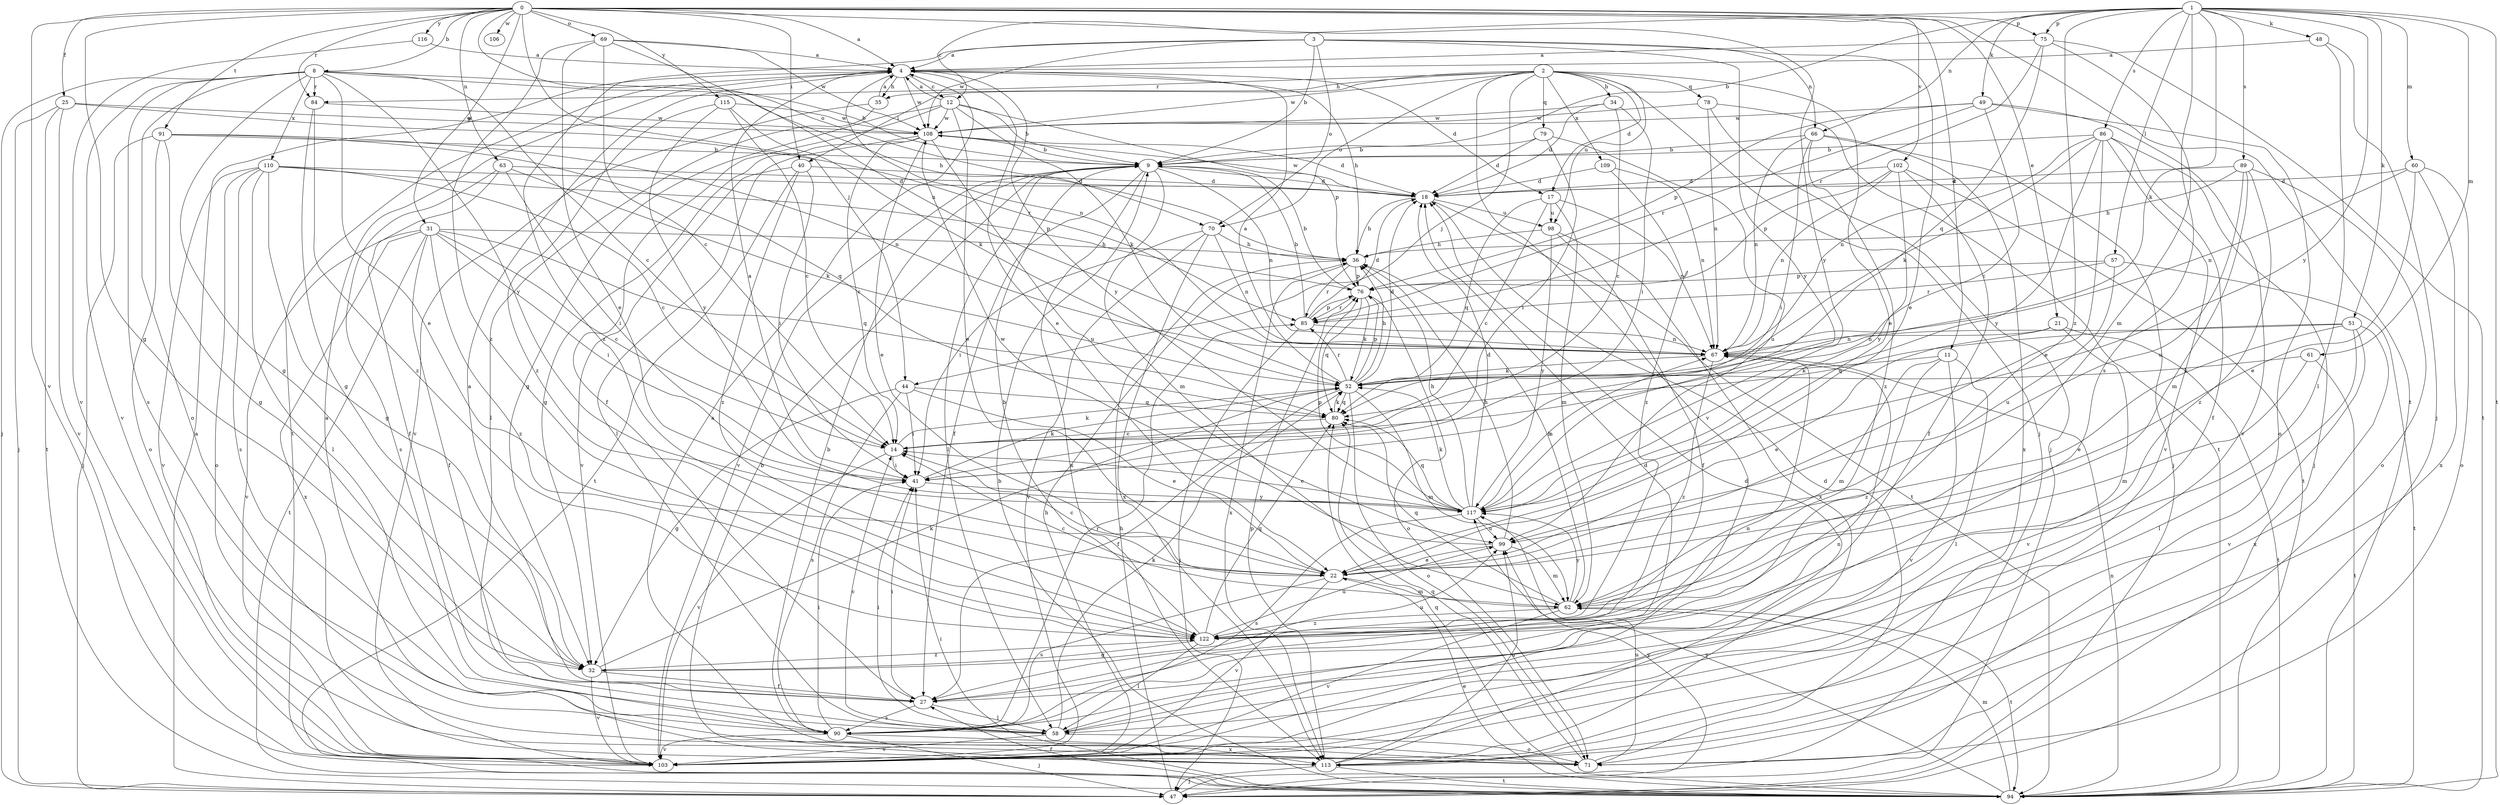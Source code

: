 strict digraph  {
0;
1;
2;
3;
4;
8;
9;
11;
12;
14;
17;
18;
21;
22;
25;
27;
31;
32;
34;
35;
36;
40;
41;
44;
47;
48;
49;
51;
52;
57;
58;
60;
61;
62;
63;
66;
67;
69;
70;
71;
75;
76;
78;
79;
80;
84;
85;
86;
89;
90;
91;
94;
98;
99;
102;
103;
106;
108;
109;
110;
113;
115;
116;
117;
122;
0 -> 4  [label=a];
0 -> 8  [label=b];
0 -> 11  [label=c];
0 -> 21  [label=e];
0 -> 25  [label=f];
0 -> 31  [label=g];
0 -> 32  [label=g];
0 -> 40  [label=i];
0 -> 44  [label=j];
0 -> 63  [label=n];
0 -> 69  [label=o];
0 -> 70  [label=o];
0 -> 75  [label=p];
0 -> 84  [label=r];
0 -> 91  [label=t];
0 -> 94  [label=t];
0 -> 102  [label=v];
0 -> 103  [label=v];
0 -> 106  [label=w];
0 -> 115  [label=y];
0 -> 116  [label=y];
0 -> 117  [label=y];
1 -> 9  [label=b];
1 -> 12  [label=c];
1 -> 48  [label=k];
1 -> 49  [label=k];
1 -> 51  [label=k];
1 -> 52  [label=k];
1 -> 57  [label=l];
1 -> 60  [label=m];
1 -> 61  [label=m];
1 -> 66  [label=n];
1 -> 75  [label=p];
1 -> 86  [label=s];
1 -> 89  [label=s];
1 -> 90  [label=s];
1 -> 94  [label=t];
1 -> 117  [label=y];
1 -> 122  [label=z];
2 -> 17  [label=d];
2 -> 22  [label=e];
2 -> 34  [label=h];
2 -> 35  [label=h];
2 -> 40  [label=i];
2 -> 44  [label=j];
2 -> 47  [label=j];
2 -> 70  [label=o];
2 -> 78  [label=q];
2 -> 79  [label=q];
2 -> 84  [label=r];
2 -> 98  [label=u];
2 -> 103  [label=v];
2 -> 108  [label=w];
2 -> 109  [label=x];
3 -> 4  [label=a];
3 -> 9  [label=b];
3 -> 22  [label=e];
3 -> 66  [label=n];
3 -> 70  [label=o];
3 -> 108  [label=w];
3 -> 117  [label=y];
3 -> 122  [label=z];
4 -> 12  [label=c];
4 -> 17  [label=d];
4 -> 22  [label=e];
4 -> 35  [label=h];
4 -> 36  [label=h];
4 -> 67  [label=n];
4 -> 94  [label=t];
4 -> 108  [label=w];
4 -> 117  [label=y];
8 -> 9  [label=b];
8 -> 14  [label=c];
8 -> 22  [label=e];
8 -> 32  [label=g];
8 -> 36  [label=h];
8 -> 47  [label=j];
8 -> 71  [label=o];
8 -> 84  [label=r];
8 -> 90  [label=s];
8 -> 103  [label=v];
8 -> 110  [label=x];
8 -> 117  [label=y];
9 -> 18  [label=d];
9 -> 27  [label=f];
9 -> 58  [label=l];
9 -> 62  [label=m];
9 -> 67  [label=n];
9 -> 103  [label=v];
9 -> 113  [label=x];
11 -> 52  [label=k];
11 -> 58  [label=l];
11 -> 62  [label=m];
11 -> 103  [label=v];
11 -> 122  [label=z];
12 -> 4  [label=a];
12 -> 9  [label=b];
12 -> 22  [label=e];
12 -> 27  [label=f];
12 -> 32  [label=g];
12 -> 52  [label=k];
12 -> 76  [label=p];
12 -> 108  [label=w];
14 -> 41  [label=i];
14 -> 52  [label=k];
14 -> 103  [label=v];
17 -> 14  [label=c];
17 -> 62  [label=m];
17 -> 67  [label=n];
17 -> 80  [label=q];
17 -> 98  [label=u];
18 -> 36  [label=h];
18 -> 94  [label=t];
18 -> 98  [label=u];
18 -> 108  [label=w];
21 -> 22  [label=e];
21 -> 67  [label=n];
21 -> 94  [label=t];
21 -> 103  [label=v];
22 -> 14  [label=c];
22 -> 62  [label=m];
22 -> 90  [label=s];
22 -> 103  [label=v];
25 -> 47  [label=j];
25 -> 85  [label=r];
25 -> 94  [label=t];
25 -> 103  [label=v];
25 -> 108  [label=w];
27 -> 4  [label=a];
27 -> 41  [label=i];
27 -> 58  [label=l];
27 -> 67  [label=n];
27 -> 90  [label=s];
31 -> 14  [label=c];
31 -> 27  [label=f];
31 -> 36  [label=h];
31 -> 41  [label=i];
31 -> 80  [label=q];
31 -> 94  [label=t];
31 -> 103  [label=v];
31 -> 113  [label=x];
31 -> 122  [label=z];
32 -> 27  [label=f];
32 -> 52  [label=k];
32 -> 99  [label=u];
32 -> 103  [label=v];
32 -> 122  [label=z];
34 -> 14  [label=c];
34 -> 18  [label=d];
34 -> 41  [label=i];
34 -> 108  [label=w];
35 -> 4  [label=a];
35 -> 58  [label=l];
35 -> 103  [label=v];
36 -> 76  [label=p];
36 -> 85  [label=r];
36 -> 113  [label=x];
40 -> 18  [label=d];
40 -> 41  [label=i];
40 -> 94  [label=t];
40 -> 103  [label=v];
40 -> 122  [label=z];
41 -> 4  [label=a];
41 -> 52  [label=k];
41 -> 117  [label=y];
44 -> 22  [label=e];
44 -> 32  [label=g];
44 -> 41  [label=i];
44 -> 80  [label=q];
44 -> 90  [label=s];
47 -> 4  [label=a];
47 -> 36  [label=h];
47 -> 117  [label=y];
48 -> 4  [label=a];
48 -> 47  [label=j];
48 -> 58  [label=l];
49 -> 14  [label=c];
49 -> 71  [label=o];
49 -> 76  [label=p];
49 -> 85  [label=r];
49 -> 103  [label=v];
49 -> 108  [label=w];
51 -> 22  [label=e];
51 -> 58  [label=l];
51 -> 67  [label=n];
51 -> 80  [label=q];
51 -> 103  [label=v];
51 -> 113  [label=x];
52 -> 4  [label=a];
52 -> 18  [label=d];
52 -> 27  [label=f];
52 -> 36  [label=h];
52 -> 62  [label=m];
52 -> 71  [label=o];
52 -> 76  [label=p];
52 -> 80  [label=q];
52 -> 85  [label=r];
57 -> 76  [label=p];
57 -> 85  [label=r];
57 -> 94  [label=t];
57 -> 99  [label=u];
58 -> 14  [label=c];
58 -> 41  [label=i];
58 -> 52  [label=k];
58 -> 67  [label=n];
58 -> 71  [label=o];
58 -> 103  [label=v];
60 -> 18  [label=d];
60 -> 22  [label=e];
60 -> 67  [label=n];
60 -> 71  [label=o];
60 -> 113  [label=x];
61 -> 52  [label=k];
61 -> 62  [label=m];
61 -> 94  [label=t];
62 -> 14  [label=c];
62 -> 36  [label=h];
62 -> 80  [label=q];
62 -> 94  [label=t];
62 -> 103  [label=v];
62 -> 117  [label=y];
62 -> 122  [label=z];
63 -> 18  [label=d];
63 -> 27  [label=f];
63 -> 41  [label=i];
63 -> 52  [label=k];
63 -> 90  [label=s];
66 -> 9  [label=b];
66 -> 41  [label=i];
66 -> 47  [label=j];
66 -> 67  [label=n];
66 -> 113  [label=x];
66 -> 122  [label=z];
67 -> 52  [label=k];
67 -> 122  [label=z];
69 -> 4  [label=a];
69 -> 14  [label=c];
69 -> 22  [label=e];
69 -> 67  [label=n];
69 -> 108  [label=w];
69 -> 122  [label=z];
70 -> 36  [label=h];
70 -> 41  [label=i];
70 -> 67  [label=n];
70 -> 103  [label=v];
70 -> 113  [label=x];
71 -> 4  [label=a];
71 -> 18  [label=d];
71 -> 80  [label=q];
71 -> 99  [label=u];
75 -> 4  [label=a];
75 -> 62  [label=m];
75 -> 80  [label=q];
75 -> 85  [label=r];
75 -> 94  [label=t];
76 -> 9  [label=b];
76 -> 52  [label=k];
76 -> 71  [label=o];
76 -> 80  [label=q];
76 -> 85  [label=r];
78 -> 47  [label=j];
78 -> 67  [label=n];
78 -> 94  [label=t];
78 -> 108  [label=w];
79 -> 9  [label=b];
79 -> 18  [label=d];
79 -> 41  [label=i];
79 -> 99  [label=u];
80 -> 14  [label=c];
80 -> 52  [label=k];
84 -> 32  [label=g];
84 -> 108  [label=w];
84 -> 122  [label=z];
85 -> 9  [label=b];
85 -> 18  [label=d];
85 -> 47  [label=j];
85 -> 67  [label=n];
85 -> 76  [label=p];
86 -> 9  [label=b];
86 -> 22  [label=e];
86 -> 27  [label=f];
86 -> 47  [label=j];
86 -> 52  [label=k];
86 -> 67  [label=n];
86 -> 103  [label=v];
86 -> 117  [label=y];
89 -> 18  [label=d];
89 -> 36  [label=h];
89 -> 62  [label=m];
89 -> 71  [label=o];
89 -> 99  [label=u];
89 -> 122  [label=z];
90 -> 9  [label=b];
90 -> 18  [label=d];
90 -> 41  [label=i];
90 -> 47  [label=j];
90 -> 85  [label=r];
90 -> 103  [label=v];
90 -> 113  [label=x];
91 -> 9  [label=b];
91 -> 32  [label=g];
91 -> 47  [label=j];
91 -> 67  [label=n];
91 -> 71  [label=o];
91 -> 80  [label=q];
94 -> 9  [label=b];
94 -> 22  [label=e];
94 -> 27  [label=f];
94 -> 41  [label=i];
94 -> 62  [label=m];
94 -> 67  [label=n];
94 -> 80  [label=q];
94 -> 117  [label=y];
98 -> 27  [label=f];
98 -> 36  [label=h];
98 -> 113  [label=x];
98 -> 117  [label=y];
99 -> 22  [label=e];
99 -> 36  [label=h];
99 -> 62  [label=m];
99 -> 108  [label=w];
102 -> 18  [label=d];
102 -> 27  [label=f];
102 -> 67  [label=n];
102 -> 76  [label=p];
102 -> 94  [label=t];
102 -> 117  [label=y];
103 -> 36  [label=h];
108 -> 9  [label=b];
108 -> 14  [label=c];
108 -> 18  [label=d];
108 -> 22  [label=e];
108 -> 32  [label=g];
108 -> 58  [label=l];
108 -> 99  [label=u];
109 -> 18  [label=d];
109 -> 67  [label=n];
109 -> 122  [label=z];
110 -> 14  [label=c];
110 -> 18  [label=d];
110 -> 32  [label=g];
110 -> 58  [label=l];
110 -> 71  [label=o];
110 -> 76  [label=p];
110 -> 90  [label=s];
110 -> 103  [label=v];
113 -> 4  [label=a];
113 -> 9  [label=b];
113 -> 18  [label=d];
113 -> 47  [label=j];
113 -> 76  [label=p];
113 -> 94  [label=t];
113 -> 99  [label=u];
115 -> 14  [label=c];
115 -> 52  [label=k];
115 -> 108  [label=w];
115 -> 117  [label=y];
115 -> 122  [label=z];
116 -> 4  [label=a];
116 -> 103  [label=v];
117 -> 14  [label=c];
117 -> 18  [label=d];
117 -> 36  [label=h];
117 -> 52  [label=k];
117 -> 67  [label=n];
117 -> 76  [label=p];
117 -> 80  [label=q];
117 -> 90  [label=s];
117 -> 99  [label=u];
122 -> 9  [label=b];
122 -> 32  [label=g];
122 -> 58  [label=l];
122 -> 80  [label=q];
122 -> 99  [label=u];
}
